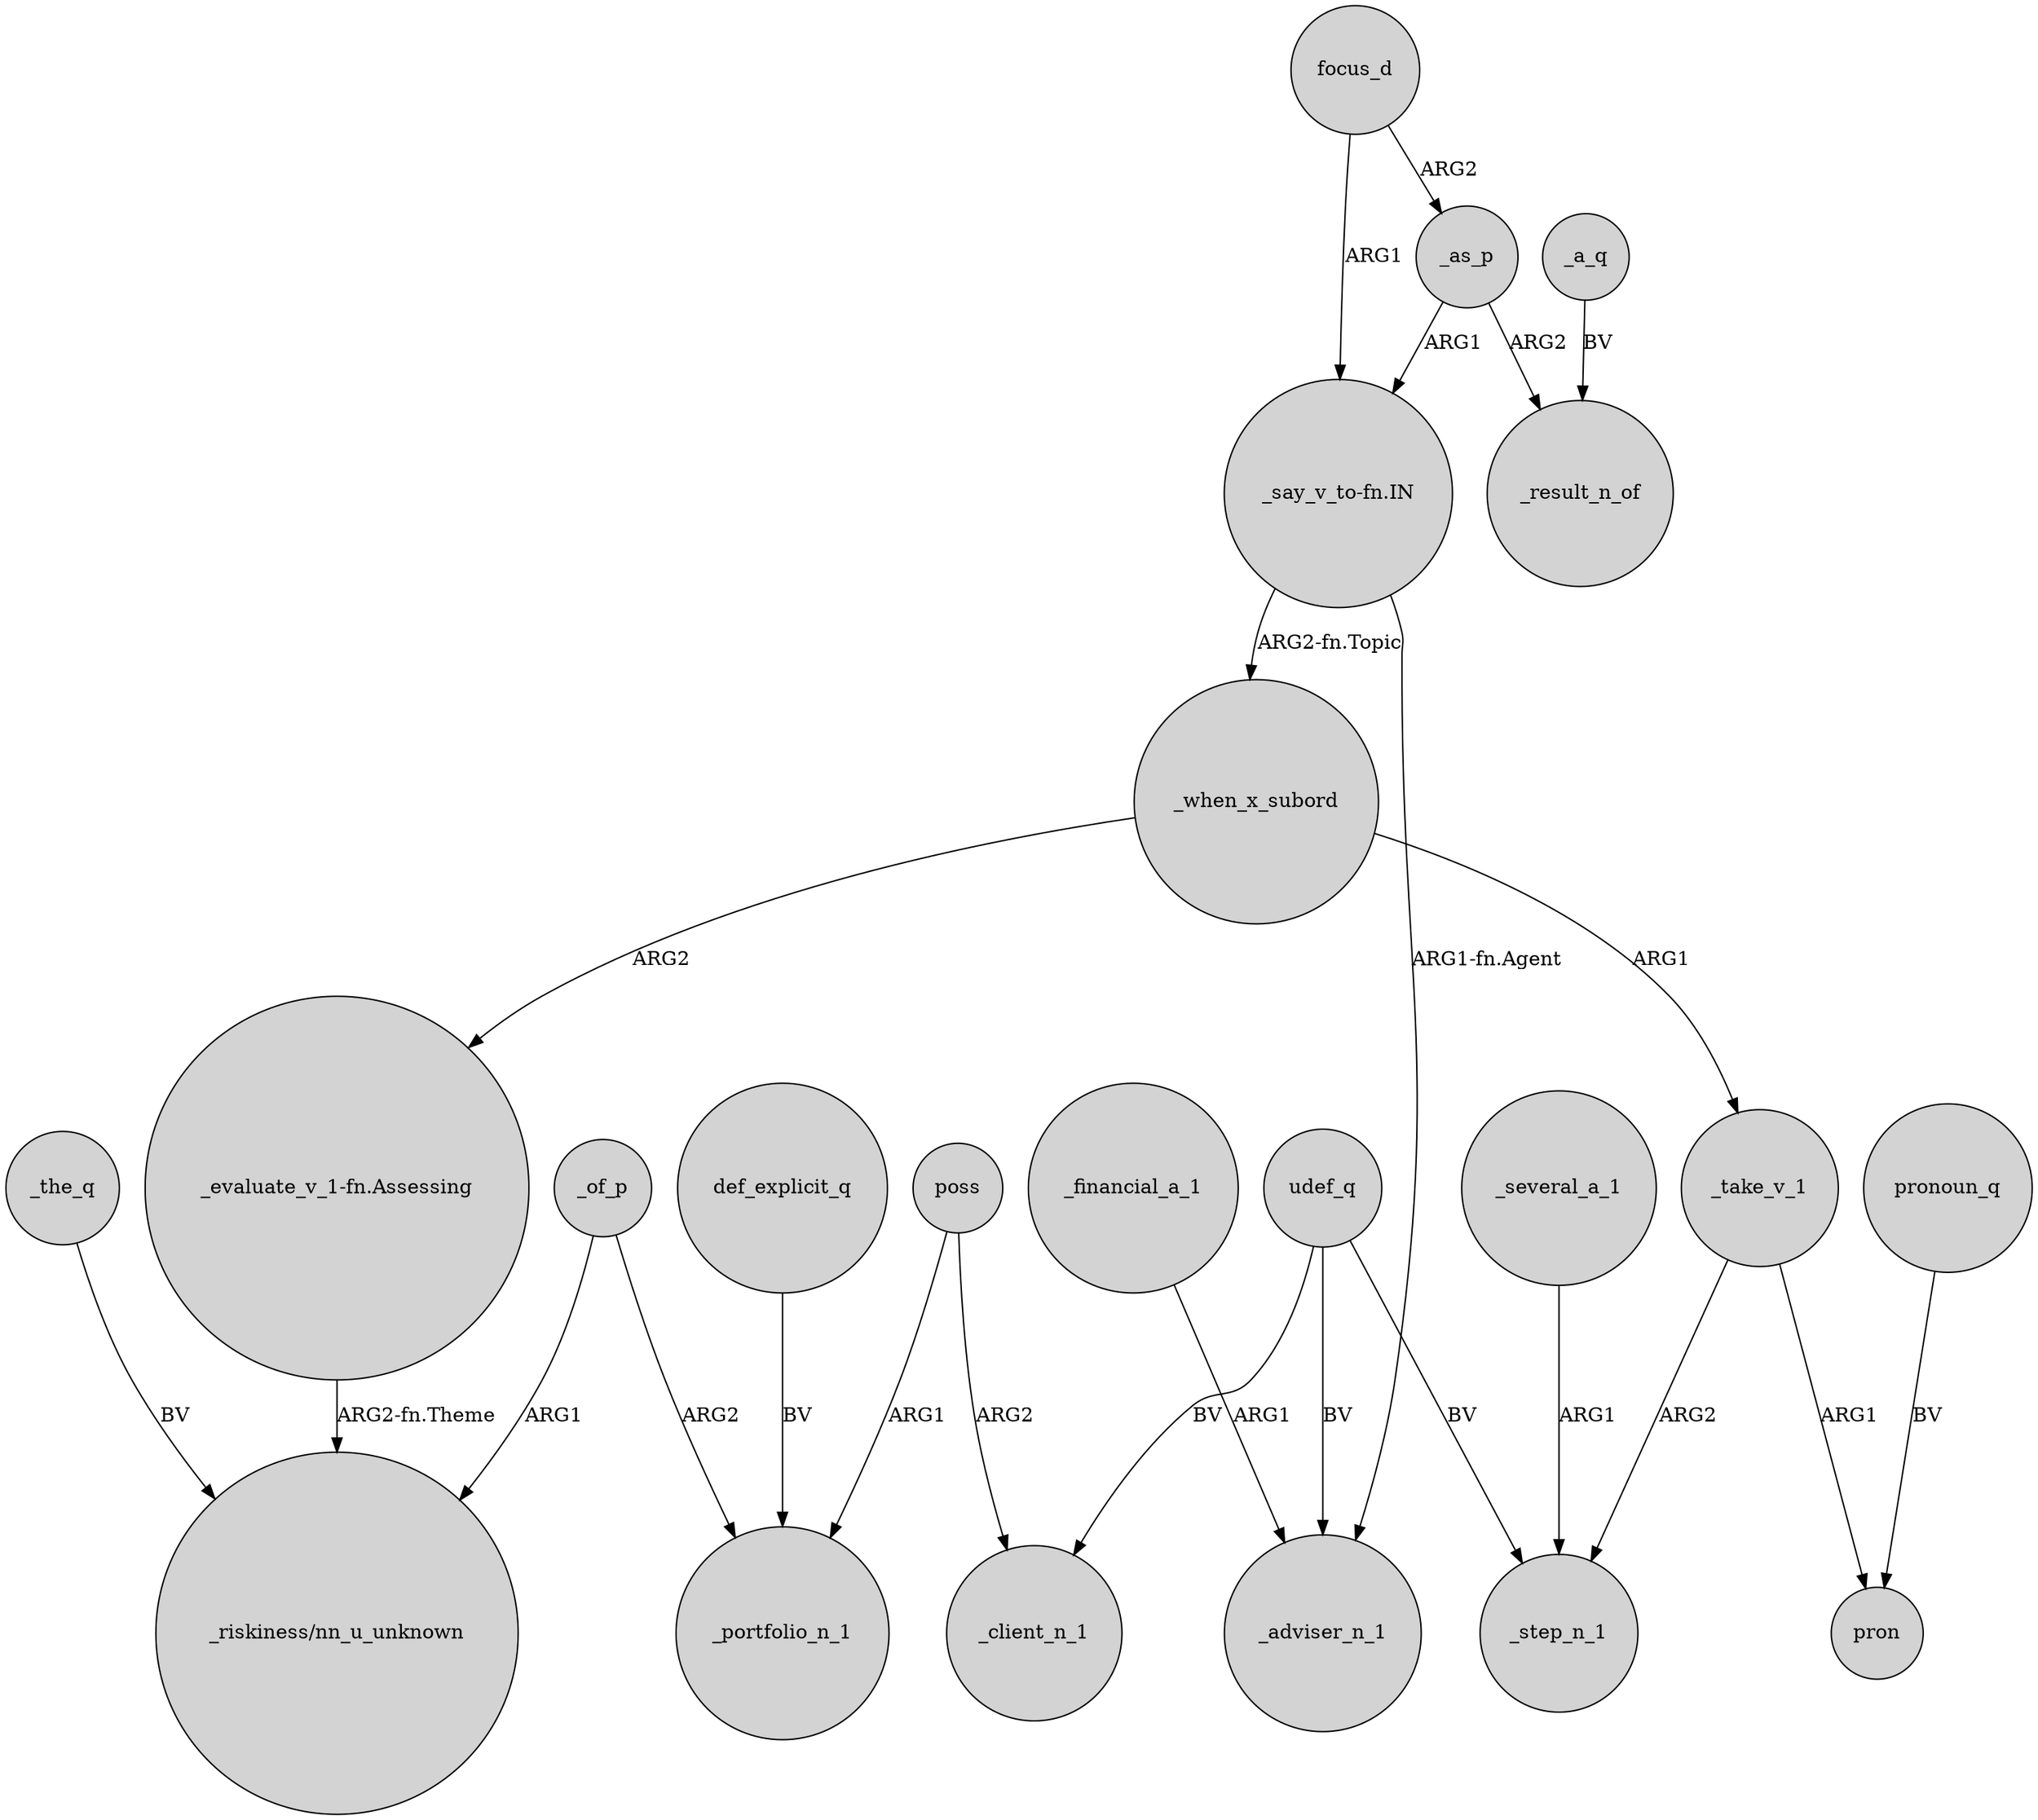 digraph {
	node [shape=circle style=filled]
	_the_q -> "_riskiness/nn_u_unknown" [label=BV]
	_financial_a_1 -> _adviser_n_1 [label=ARG1]
	focus_d -> _as_p [label=ARG2]
	_a_q -> _result_n_of [label=BV]
	_as_p -> "_say_v_to-fn.IN" [label=ARG1]
	udef_q -> _adviser_n_1 [label=BV]
	_take_v_1 -> pron [label=ARG1]
	poss -> _portfolio_n_1 [label=ARG1]
	def_explicit_q -> _portfolio_n_1 [label=BV]
	_when_x_subord -> _take_v_1 [label=ARG1]
	"_say_v_to-fn.IN" -> _adviser_n_1 [label="ARG1-fn.Agent"]
	udef_q -> _step_n_1 [label=BV]
	poss -> _client_n_1 [label=ARG2]
	pronoun_q -> pron [label=BV]
	_as_p -> _result_n_of [label=ARG2]
	"_say_v_to-fn.IN" -> _when_x_subord [label="ARG2-fn.Topic"]
	udef_q -> _client_n_1 [label=BV]
	_several_a_1 -> _step_n_1 [label=ARG1]
	_take_v_1 -> _step_n_1 [label=ARG2]
	_of_p -> "_riskiness/nn_u_unknown" [label=ARG1]
	"_evaluate_v_1-fn.Assessing" -> "_riskiness/nn_u_unknown" [label="ARG2-fn.Theme"]
	_when_x_subord -> "_evaluate_v_1-fn.Assessing" [label=ARG2]
	focus_d -> "_say_v_to-fn.IN" [label=ARG1]
	_of_p -> _portfolio_n_1 [label=ARG2]
}

